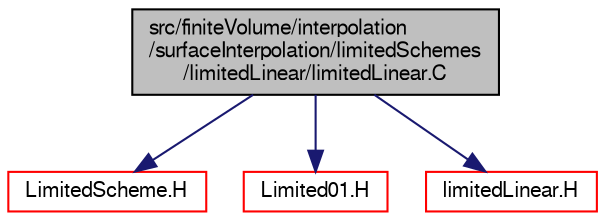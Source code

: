 digraph "src/finiteVolume/interpolation/surfaceInterpolation/limitedSchemes/limitedLinear/limitedLinear.C"
{
  bgcolor="transparent";
  edge [fontname="FreeSans",fontsize="10",labelfontname="FreeSans",labelfontsize="10"];
  node [fontname="FreeSans",fontsize="10",shape=record];
  Node0 [label="src/finiteVolume/interpolation\l/surfaceInterpolation/limitedSchemes\l/limitedLinear/limitedLinear.C",height=0.2,width=0.4,color="black", fillcolor="grey75", style="filled", fontcolor="black"];
  Node0 -> Node1 [color="midnightblue",fontsize="10",style="solid",fontname="FreeSans"];
  Node1 [label="LimitedScheme.H",height=0.2,width=0.4,color="red",URL="$a03938.html"];
  Node0 -> Node85 [color="midnightblue",fontsize="10",style="solid",fontname="FreeSans"];
  Node85 [label="Limited01.H",height=0.2,width=0.4,color="red",URL="$a03917.html"];
  Node0 -> Node87 [color="midnightblue",fontsize="10",style="solid",fontname="FreeSans"];
  Node87 [label="limitedLinear.H",height=0.2,width=0.4,color="red",URL="$a03932.html"];
}
